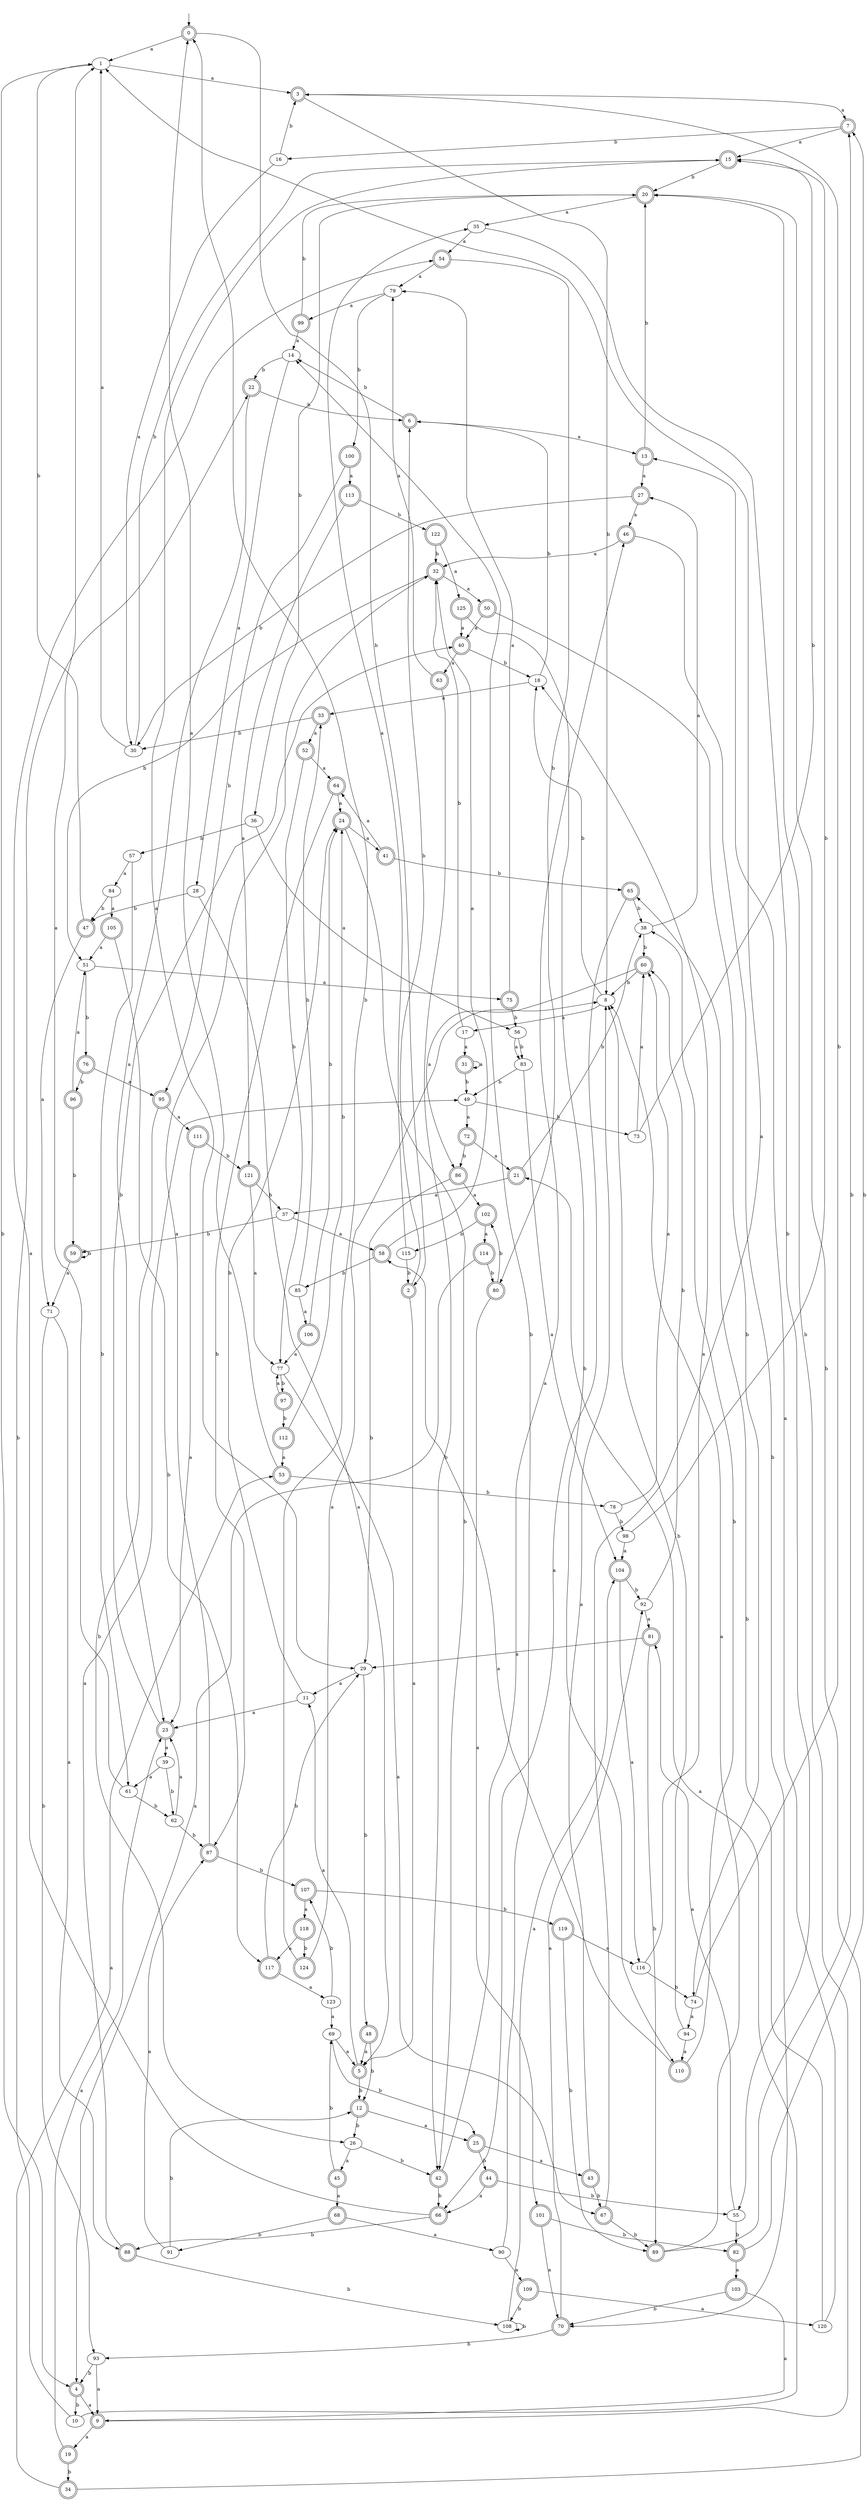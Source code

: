 digraph RandomDFA {
  __start0 [label="", shape=none];
  __start0 -> 0 [label=""];
  0 [shape=circle] [shape=doublecircle]
  0 -> 1 [label="a"]
  0 -> 2 [label="b"]
  1
  1 -> 3 [label="a"]
  1 -> 4 [label="b"]
  2 [shape=doublecircle]
  2 -> 5 [label="a"]
  2 -> 6 [label="b"]
  3 [shape=doublecircle]
  3 -> 7 [label="a"]
  3 -> 8 [label="b"]
  4 [shape=doublecircle]
  4 -> 9 [label="a"]
  4 -> 10 [label="b"]
  5 [shape=doublecircle]
  5 -> 11 [label="a"]
  5 -> 12 [label="b"]
  6 [shape=doublecircle]
  6 -> 13 [label="a"]
  6 -> 14 [label="b"]
  7 [shape=doublecircle]
  7 -> 15 [label="a"]
  7 -> 16 [label="b"]
  8
  8 -> 17 [label="a"]
  8 -> 18 [label="b"]
  9 [shape=doublecircle]
  9 -> 19 [label="a"]
  9 -> 20 [label="b"]
  10
  10 -> 21 [label="a"]
  10 -> 22 [label="b"]
  11
  11 -> 23 [label="a"]
  11 -> 24 [label="b"]
  12 [shape=doublecircle]
  12 -> 25 [label="a"]
  12 -> 26 [label="b"]
  13 [shape=doublecircle]
  13 -> 27 [label="a"]
  13 -> 20 [label="b"]
  14
  14 -> 28 [label="a"]
  14 -> 22 [label="b"]
  15 [shape=doublecircle]
  15 -> 29 [label="a"]
  15 -> 20 [label="b"]
  16
  16 -> 30 [label="a"]
  16 -> 3 [label="b"]
  17
  17 -> 31 [label="a"]
  17 -> 32 [label="b"]
  18
  18 -> 33 [label="a"]
  18 -> 6 [label="b"]
  19 [shape=doublecircle]
  19 -> 23 [label="a"]
  19 -> 34 [label="b"]
  20 [shape=doublecircle]
  20 -> 35 [label="a"]
  20 -> 36 [label="b"]
  21 [shape=doublecircle]
  21 -> 37 [label="a"]
  21 -> 38 [label="b"]
  22 [shape=doublecircle]
  22 -> 23 [label="a"]
  22 -> 6 [label="b"]
  23 [shape=doublecircle]
  23 -> 39 [label="a"]
  23 -> 40 [label="b"]
  24 [shape=doublecircle]
  24 -> 41 [label="a"]
  24 -> 42 [label="b"]
  25 [shape=doublecircle]
  25 -> 43 [label="a"]
  25 -> 44 [label="b"]
  26
  26 -> 45 [label="a"]
  26 -> 42 [label="b"]
  27 [shape=doublecircle]
  27 -> 46 [label="a"]
  27 -> 30 [label="b"]
  28
  28 -> 5 [label="a"]
  28 -> 47 [label="b"]
  29
  29 -> 11 [label="a"]
  29 -> 48 [label="b"]
  30
  30 -> 1 [label="a"]
  30 -> 15 [label="b"]
  31 [shape=doublecircle]
  31 -> 31 [label="a"]
  31 -> 49 [label="b"]
  32 [shape=doublecircle]
  32 -> 50 [label="a"]
  32 -> 51 [label="b"]
  33 [shape=doublecircle]
  33 -> 52 [label="a"]
  33 -> 30 [label="b"]
  34 [shape=doublecircle]
  34 -> 53 [label="a"]
  34 -> 20 [label="b"]
  35
  35 -> 54 [label="a"]
  35 -> 55 [label="b"]
  36
  36 -> 56 [label="a"]
  36 -> 57 [label="b"]
  37
  37 -> 58 [label="a"]
  37 -> 59 [label="b"]
  38
  38 -> 27 [label="a"]
  38 -> 60 [label="b"]
  39
  39 -> 61 [label="a"]
  39 -> 62 [label="b"]
  40 [shape=doublecircle]
  40 -> 63 [label="a"]
  40 -> 18 [label="b"]
  41 [shape=doublecircle]
  41 -> 64 [label="a"]
  41 -> 65 [label="b"]
  42 [shape=doublecircle]
  42 -> 46 [label="a"]
  42 -> 66 [label="b"]
  43 [shape=doublecircle]
  43 -> 8 [label="a"]
  43 -> 67 [label="b"]
  44 [shape=doublecircle]
  44 -> 66 [label="a"]
  44 -> 55 [label="b"]
  45 [shape=doublecircle]
  45 -> 68 [label="a"]
  45 -> 69 [label="b"]
  46 [shape=doublecircle]
  46 -> 32 [label="a"]
  46 -> 70 [label="b"]
  47 [shape=doublecircle]
  47 -> 71 [label="a"]
  47 -> 1 [label="b"]
  48 [shape=doublecircle]
  48 -> 5 [label="a"]
  48 -> 12 [label="b"]
  49
  49 -> 72 [label="a"]
  49 -> 73 [label="b"]
  50 [shape=doublecircle]
  50 -> 40 [label="a"]
  50 -> 74 [label="b"]
  51
  51 -> 75 [label="a"]
  51 -> 76 [label="b"]
  52 [shape=doublecircle]
  52 -> 64 [label="a"]
  52 -> 77 [label="b"]
  53 [shape=doublecircle]
  53 -> 0 [label="a"]
  53 -> 78 [label="b"]
  54 [shape=doublecircle]
  54 -> 79 [label="a"]
  54 -> 80 [label="b"]
  55
  55 -> 81 [label="a"]
  55 -> 82 [label="b"]
  56
  56 -> 83 [label="a"]
  56 -> 83 [label="b"]
  57
  57 -> 84 [label="a"]
  57 -> 61 [label="b"]
  58 [shape=doublecircle]
  58 -> 32 [label="a"]
  58 -> 85 [label="b"]
  59 [shape=doublecircle]
  59 -> 71 [label="a"]
  59 -> 59 [label="b"]
  60 [shape=doublecircle]
  60 -> 86 [label="a"]
  60 -> 8 [label="b"]
  61
  61 -> 1 [label="a"]
  61 -> 62 [label="b"]
  62
  62 -> 23 [label="a"]
  62 -> 87 [label="b"]
  63 [shape=doublecircle]
  63 -> 79 [label="a"]
  63 -> 42 [label="b"]
  64 [shape=doublecircle]
  64 -> 24 [label="a"]
  64 -> 87 [label="b"]
  65 [shape=doublecircle]
  65 -> 66 [label="a"]
  65 -> 38 [label="b"]
  66 [shape=doublecircle]
  66 -> 54 [label="a"]
  66 -> 88 [label="b"]
  67 [shape=doublecircle]
  67 -> 1 [label="a"]
  67 -> 89 [label="b"]
  68 [shape=doublecircle]
  68 -> 90 [label="a"]
  68 -> 91 [label="b"]
  69
  69 -> 5 [label="a"]
  69 -> 25 [label="b"]
  70 [shape=doublecircle]
  70 -> 92 [label="a"]
  70 -> 93 [label="b"]
  71
  71 -> 88 [label="a"]
  71 -> 93 [label="b"]
  72 [shape=doublecircle]
  72 -> 21 [label="a"]
  72 -> 86 [label="b"]
  73
  73 -> 60 [label="a"]
  73 -> 15 [label="b"]
  74
  74 -> 94 [label="a"]
  74 -> 3 [label="b"]
  75 [shape=doublecircle]
  75 -> 79 [label="a"]
  75 -> 56 [label="b"]
  76 [shape=doublecircle]
  76 -> 95 [label="a"]
  76 -> 96 [label="b"]
  77
  77 -> 67 [label="a"]
  77 -> 97 [label="b"]
  78
  78 -> 60 [label="a"]
  78 -> 98 [label="b"]
  79
  79 -> 99 [label="a"]
  79 -> 100 [label="b"]
  80 [shape=doublecircle]
  80 -> 101 [label="a"]
  80 -> 102 [label="b"]
  81 [shape=doublecircle]
  81 -> 29 [label="a"]
  81 -> 89 [label="b"]
  82 [shape=doublecircle]
  82 -> 103 [label="a"]
  82 -> 7 [label="b"]
  83
  83 -> 104 [label="a"]
  83 -> 49 [label="b"]
  84
  84 -> 105 [label="a"]
  84 -> 47 [label="b"]
  85
  85 -> 106 [label="a"]
  85 -> 33 [label="b"]
  86 [shape=doublecircle]
  86 -> 102 [label="a"]
  86 -> 29 [label="b"]
  87 [shape=doublecircle]
  87 -> 32 [label="a"]
  87 -> 107 [label="b"]
  88 [shape=doublecircle]
  88 -> 49 [label="a"]
  88 -> 108 [label="b"]
  89 [shape=doublecircle]
  89 -> 8 [label="a"]
  89 -> 7 [label="b"]
  90
  90 -> 109 [label="a"]
  90 -> 14 [label="b"]
  91
  91 -> 87 [label="a"]
  91 -> 12 [label="b"]
  92
  92 -> 81 [label="a"]
  92 -> 60 [label="b"]
  93
  93 -> 9 [label="a"]
  93 -> 4 [label="b"]
  94
  94 -> 110 [label="a"]
  94 -> 8 [label="b"]
  95 [shape=doublecircle]
  95 -> 111 [label="a"]
  95 -> 26 [label="b"]
  96 [shape=doublecircle]
  96 -> 51 [label="a"]
  96 -> 59 [label="b"]
  97 [shape=doublecircle]
  97 -> 77 [label="a"]
  97 -> 112 [label="b"]
  98
  98 -> 104 [label="a"]
  98 -> 15 [label="b"]
  99 [shape=doublecircle]
  99 -> 14 [label="a"]
  99 -> 20 [label="b"]
  100 [shape=doublecircle]
  100 -> 113 [label="a"]
  100 -> 95 [label="b"]
  101 [shape=doublecircle]
  101 -> 70 [label="a"]
  101 -> 82 [label="b"]
  102 [shape=doublecircle]
  102 -> 114 [label="a"]
  102 -> 115 [label="b"]
  103 [shape=doublecircle]
  103 -> 9 [label="a"]
  103 -> 70 [label="b"]
  104 [shape=doublecircle]
  104 -> 116 [label="a"]
  104 -> 92 [label="b"]
  105 [shape=doublecircle]
  105 -> 51 [label="a"]
  105 -> 117 [label="b"]
  106 [shape=doublecircle]
  106 -> 77 [label="a"]
  106 -> 24 [label="b"]
  107 [shape=doublecircle]
  107 -> 118 [label="a"]
  107 -> 119 [label="b"]
  108
  108 -> 104 [label="a"]
  108 -> 108 [label="b"]
  109 [shape=doublecircle]
  109 -> 120 [label="a"]
  109 -> 108 [label="b"]
  110 [shape=doublecircle]
  110 -> 58 [label="a"]
  110 -> 38 [label="b"]
  111 [shape=doublecircle]
  111 -> 23 [label="a"]
  111 -> 121 [label="b"]
  112 [shape=doublecircle]
  112 -> 53 [label="a"]
  112 -> 24 [label="b"]
  113 [shape=doublecircle]
  113 -> 121 [label="a"]
  113 -> 122 [label="b"]
  114 [shape=doublecircle]
  114 -> 4 [label="a"]
  114 -> 80 [label="b"]
  115
  115 -> 35 [label="a"]
  115 -> 2 [label="b"]
  116
  116 -> 18 [label="a"]
  116 -> 74 [label="b"]
  117 [shape=doublecircle]
  117 -> 123 [label="a"]
  117 -> 29 [label="b"]
  118 [shape=doublecircle]
  118 -> 117 [label="a"]
  118 -> 124 [label="b"]
  119 [shape=doublecircle]
  119 -> 116 [label="a"]
  119 -> 89 [label="b"]
  120
  120 -> 13 [label="a"]
  120 -> 65 [label="b"]
  121 [shape=doublecircle]
  121 -> 77 [label="a"]
  121 -> 37 [label="b"]
  122 [shape=doublecircle]
  122 -> 125 [label="a"]
  122 -> 32 [label="b"]
  123
  123 -> 69 [label="a"]
  123 -> 107 [label="b"]
  124 [shape=doublecircle]
  124 -> 8 [label="a"]
  124 -> 0 [label="b"]
  125 [shape=doublecircle]
  125 -> 40 [label="a"]
  125 -> 110 [label="b"]
}
